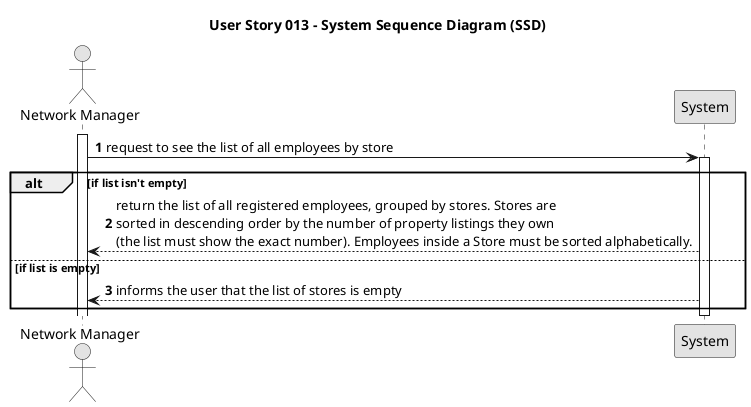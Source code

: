 @startuml
@startuml
skinparam monochrome true
skinparam packageStyle rectangle
skinparam shadowing false

title User Story 013 - System Sequence Diagram (SSD)

autonumber

actor "Network Manager" as NetworkManager
participant "System" as System

activate NetworkManager

NetworkManager -> System : request to see the list of all employees by store
activate System
alt if list isn't empty
System--> NetworkManager: return the list of all registered employees, grouped by stores. Stores are\nsorted in descending order by the number of property listings they own\n(the list must show the exact number). Employees inside a Store must be sorted alphabetically.
else if list is empty
System --> NetworkManager: informs the user that the list of stores is empty
end
deactivate System
@enduml